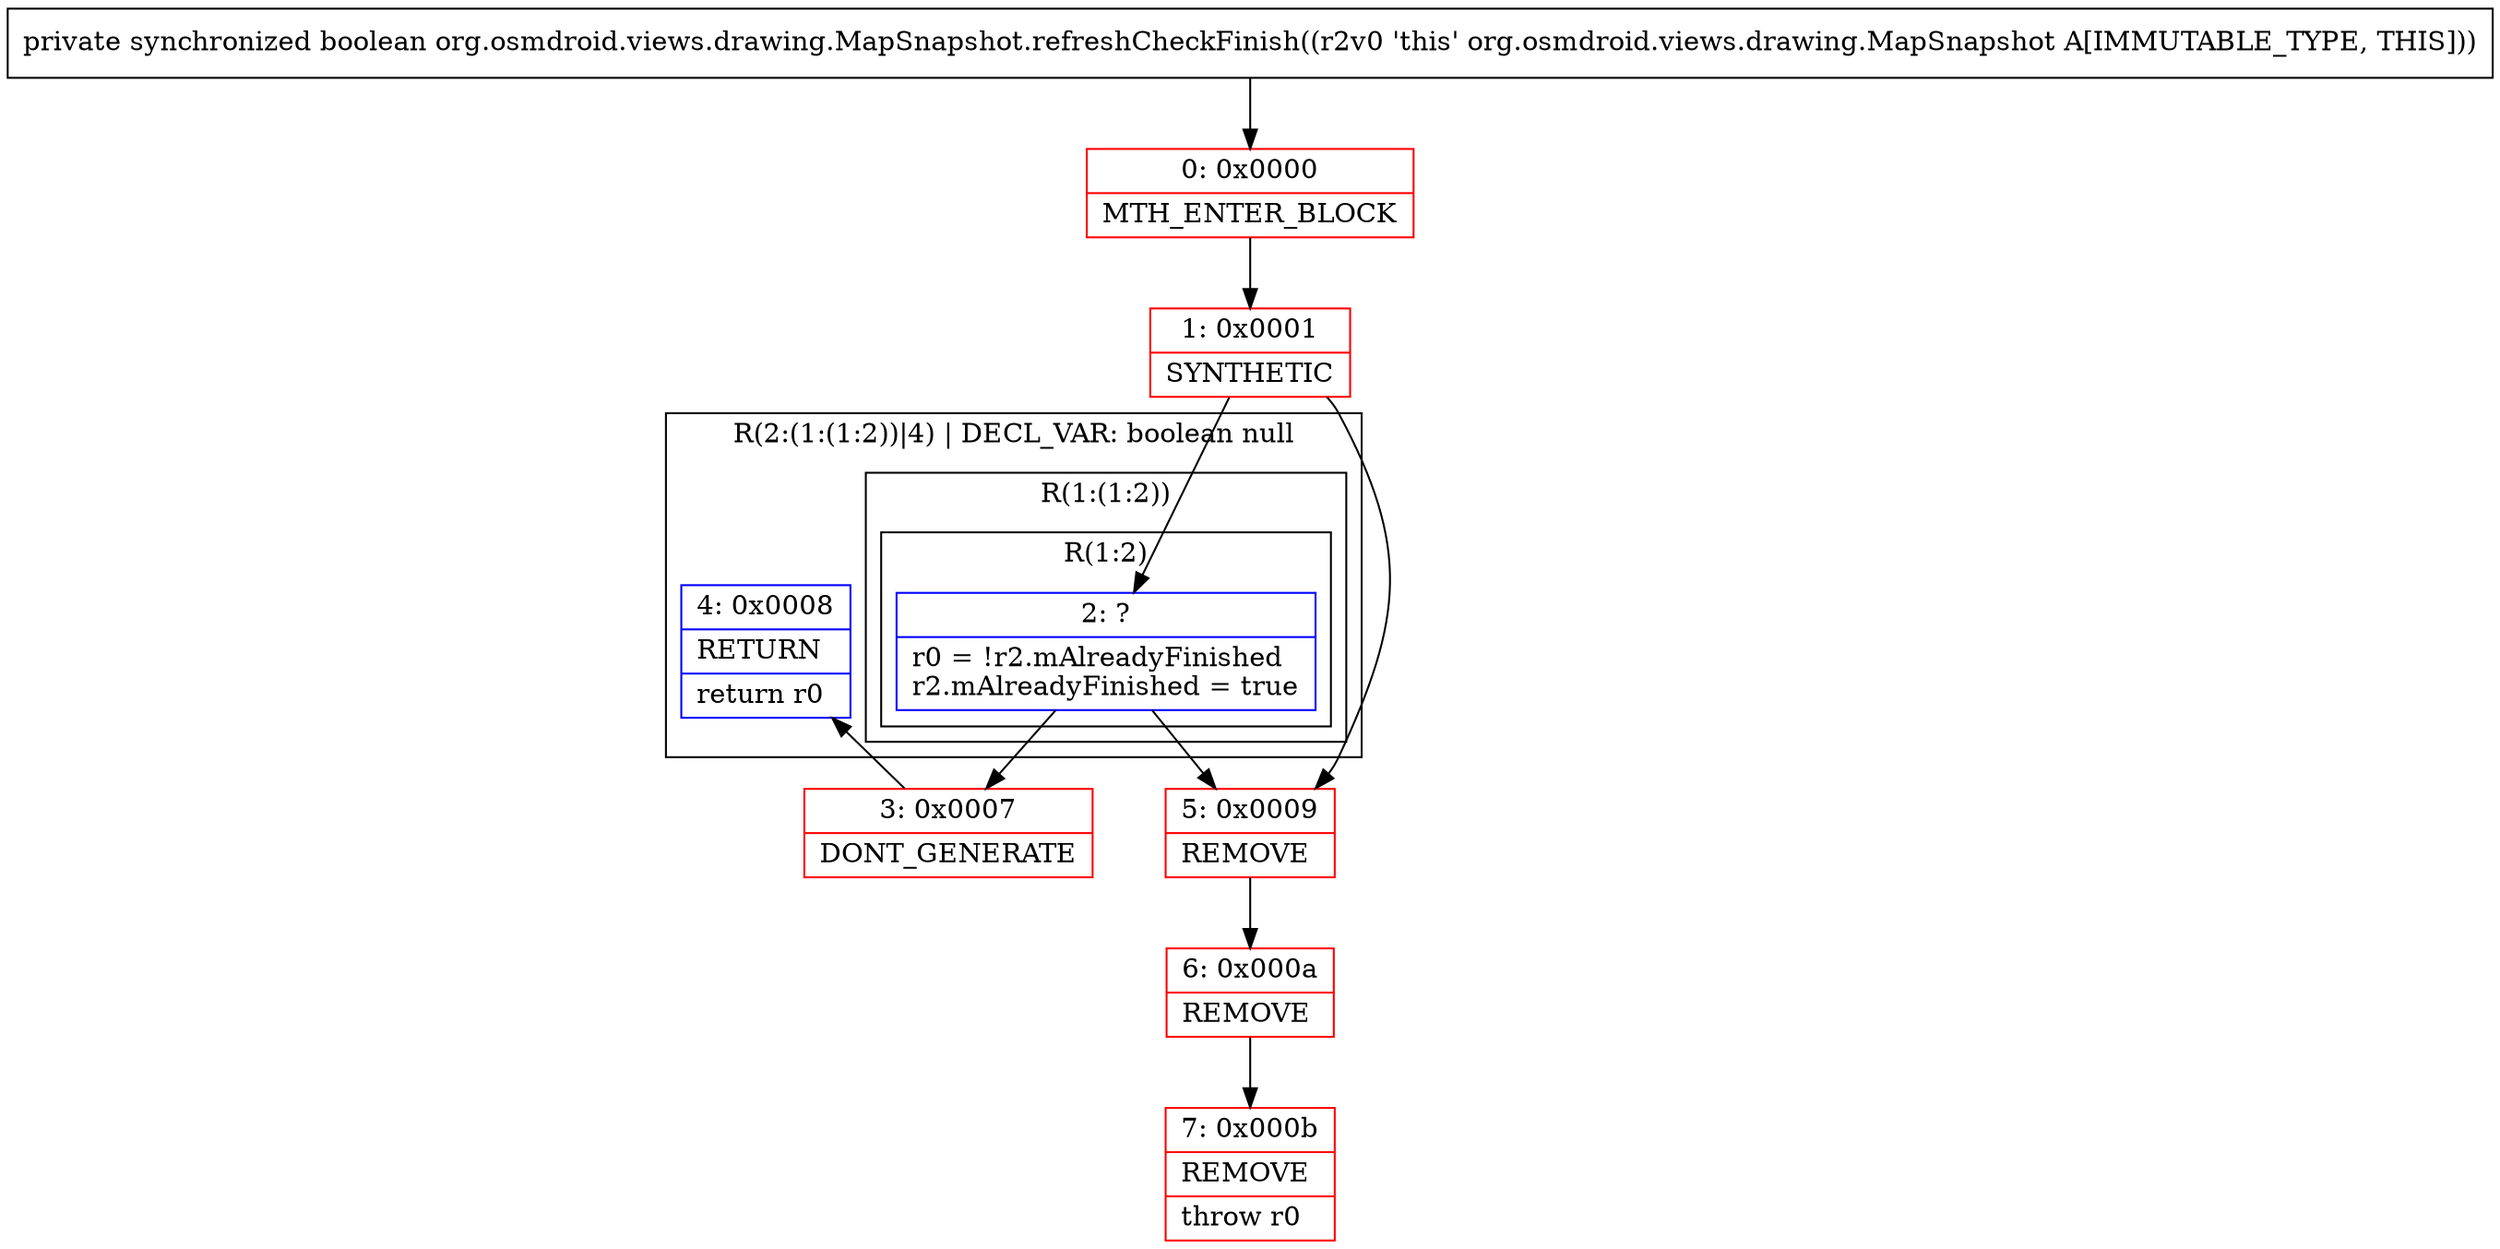 digraph "CFG fororg.osmdroid.views.drawing.MapSnapshot.refreshCheckFinish()Z" {
subgraph cluster_Region_1762232027 {
label = "R(2:(1:(1:2))|4) | DECL_VAR: boolean null\l";
node [shape=record,color=blue];
subgraph cluster_Region_2084718706 {
label = "R(1:(1:2))";
node [shape=record,color=blue];
subgraph cluster_Region_1403455162 {
label = "R(1:2)";
node [shape=record,color=blue];
Node_2 [shape=record,label="{2\:\ ?|r0 = !r2.mAlreadyFinished\lr2.mAlreadyFinished = true\l}"];
}
}
Node_4 [shape=record,label="{4\:\ 0x0008|RETURN\l|return r0\l}"];
}
Node_0 [shape=record,color=red,label="{0\:\ 0x0000|MTH_ENTER_BLOCK\l}"];
Node_1 [shape=record,color=red,label="{1\:\ 0x0001|SYNTHETIC\l}"];
Node_3 [shape=record,color=red,label="{3\:\ 0x0007|DONT_GENERATE\l}"];
Node_5 [shape=record,color=red,label="{5\:\ 0x0009|REMOVE\l}"];
Node_6 [shape=record,color=red,label="{6\:\ 0x000a|REMOVE\l}"];
Node_7 [shape=record,color=red,label="{7\:\ 0x000b|REMOVE\l|throw r0\l}"];
MethodNode[shape=record,label="{private synchronized boolean org.osmdroid.views.drawing.MapSnapshot.refreshCheckFinish((r2v0 'this' org.osmdroid.views.drawing.MapSnapshot A[IMMUTABLE_TYPE, THIS])) }"];
MethodNode -> Node_0;
Node_2 -> Node_3;
Node_2 -> Node_5;
Node_0 -> Node_1;
Node_1 -> Node_2;
Node_1 -> Node_5;
Node_3 -> Node_4;
Node_5 -> Node_6;
Node_6 -> Node_7;
}

